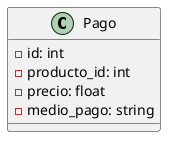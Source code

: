 @startuml TP 1 - Pagos
class Pago {
    - id: int
    - producto_id: int
    - precio: float
    - medio_pago: string
}
@enduml
